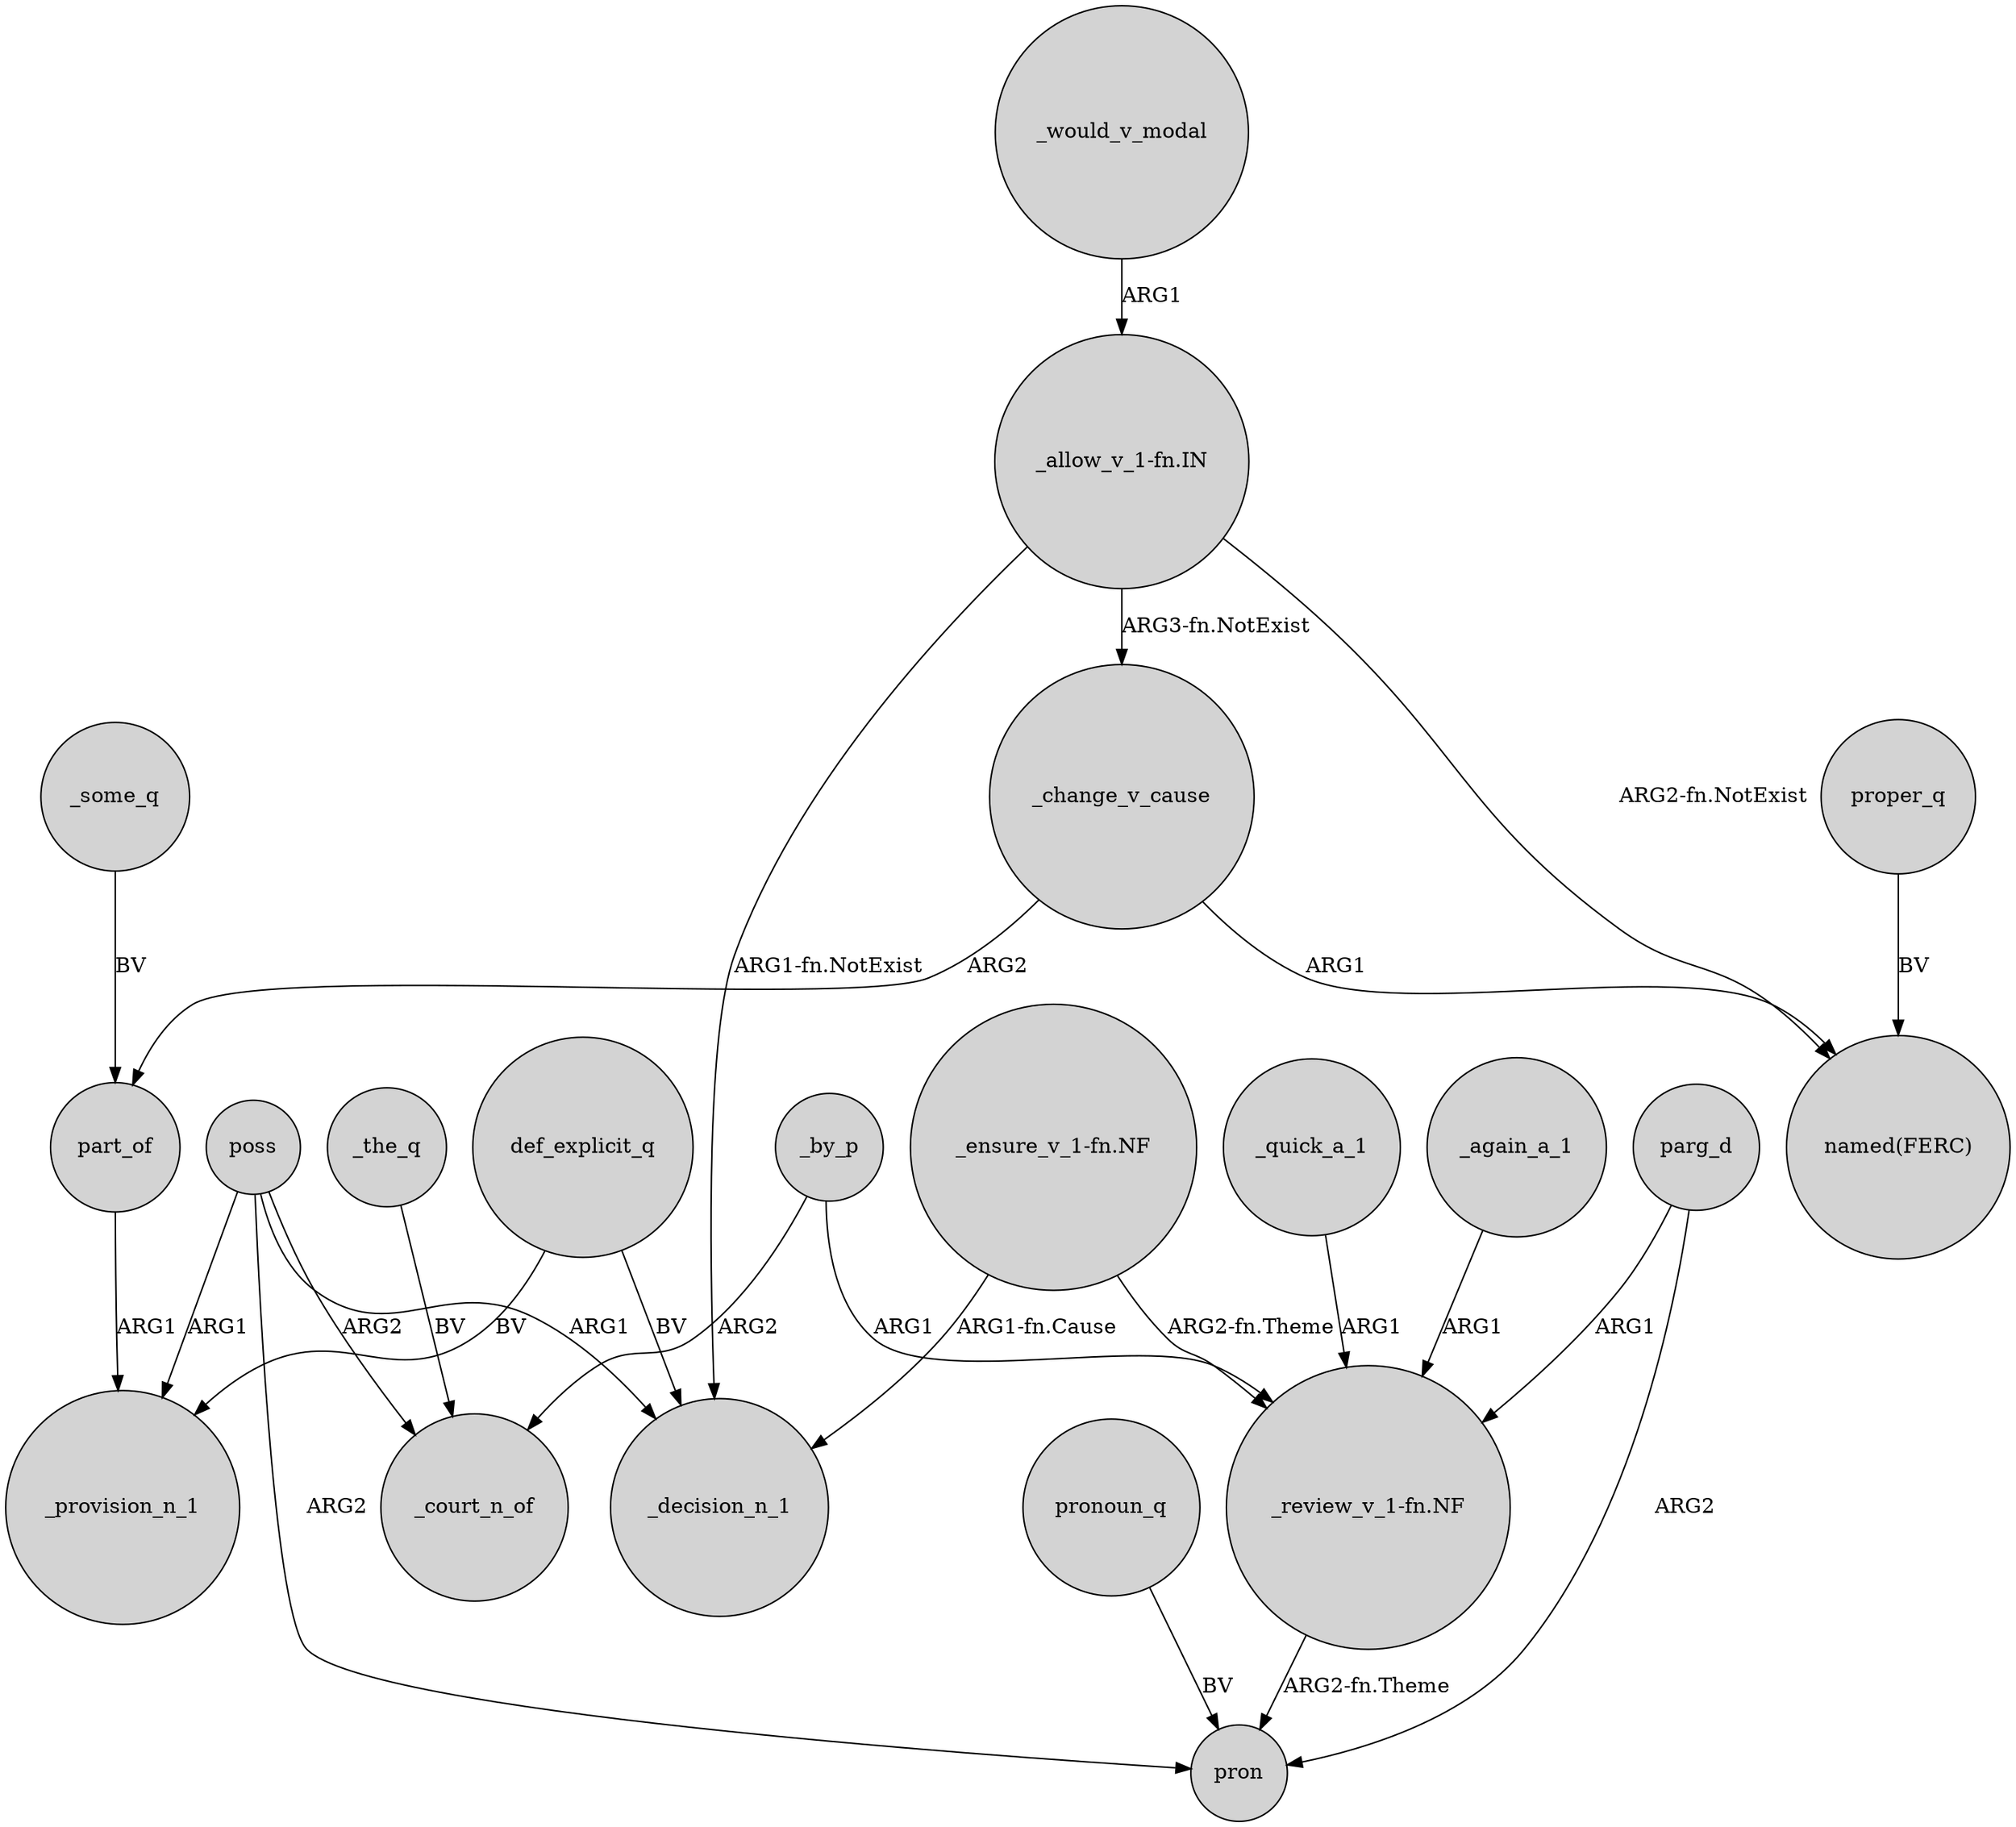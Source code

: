 digraph {
	node [shape=circle style=filled]
	def_explicit_q -> _provision_n_1 [label=BV]
	"_allow_v_1-fn.IN" -> "named(FERC)" [label="ARG2-fn.NotExist"]
	poss -> _court_n_of [label=ARG2]
	poss -> pron [label=ARG2]
	_change_v_cause -> "named(FERC)" [label=ARG1]
	"_ensure_v_1-fn.NF" -> _decision_n_1 [label="ARG1-fn.Cause"]
	_the_q -> _court_n_of [label=BV]
	"_allow_v_1-fn.IN" -> _decision_n_1 [label="ARG1-fn.NotExist"]
	"_allow_v_1-fn.IN" -> _change_v_cause [label="ARG3-fn.NotExist"]
	parg_d -> pron [label=ARG2]
	_some_q -> part_of [label=BV]
	pronoun_q -> pron [label=BV]
	_by_p -> "_review_v_1-fn.NF" [label=ARG1]
	"_review_v_1-fn.NF" -> pron [label="ARG2-fn.Theme"]
	poss -> _decision_n_1 [label=ARG1]
	def_explicit_q -> _decision_n_1 [label=BV]
	_would_v_modal -> "_allow_v_1-fn.IN" [label=ARG1]
	"_ensure_v_1-fn.NF" -> "_review_v_1-fn.NF" [label="ARG2-fn.Theme"]
	_quick_a_1 -> "_review_v_1-fn.NF" [label=ARG1]
	part_of -> _provision_n_1 [label=ARG1]
	parg_d -> "_review_v_1-fn.NF" [label=ARG1]
	_change_v_cause -> part_of [label=ARG2]
	_again_a_1 -> "_review_v_1-fn.NF" [label=ARG1]
	_by_p -> _court_n_of [label=ARG2]
	proper_q -> "named(FERC)" [label=BV]
	poss -> _provision_n_1 [label=ARG1]
}
